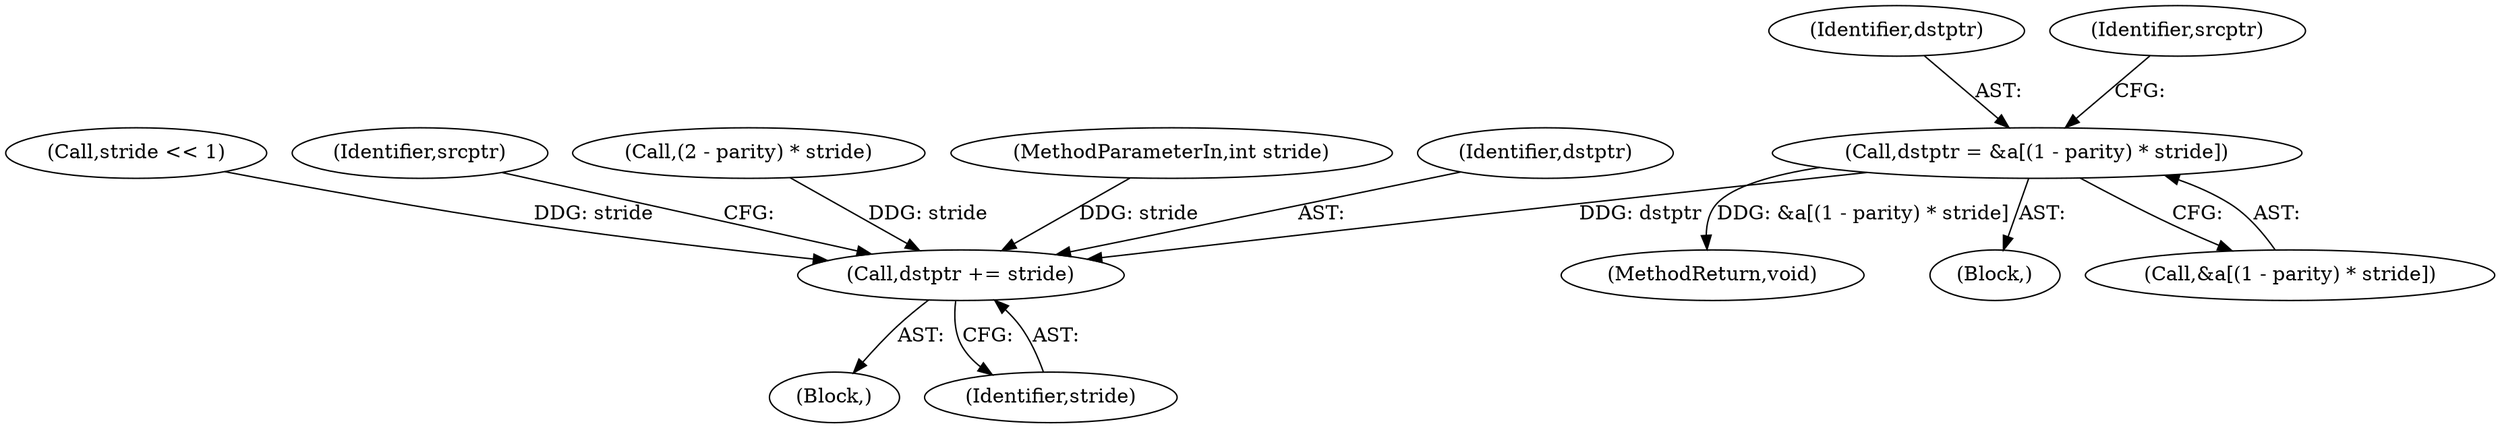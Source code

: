 digraph "0_jasper_4a59cfaf9ab3d48fca4a15c0d2674bf7138e3d1a_0@array" {
"1000196" [label="(Call,dstptr = &a[(1 - parity) * stride])"];
"1000235" [label="(Call,dstptr += stride)"];
"1000280" [label="(MethodReturn,void)"];
"1000196" [label="(Call,dstptr = &a[(1 - parity) * stride])"];
"1000147" [label="(Block,)"];
"1000240" [label="(Call,stride << 1)"];
"1000198" [label="(Call,&a[(1 - parity) * stride])"];
"1000239" [label="(Identifier,srcptr)"];
"1000211" [label="(Call,(2 - parity) * stride)"];
"1000197" [label="(Identifier,dstptr)"];
"1000109" [label="(MethodParameterIn,int stride)"];
"1000207" [label="(Identifier,srcptr)"];
"1000235" [label="(Call,dstptr += stride)"];
"1000229" [label="(Block,)"];
"1000237" [label="(Identifier,stride)"];
"1000236" [label="(Identifier,dstptr)"];
"1000196" -> "1000147"  [label="AST: "];
"1000196" -> "1000198"  [label="CFG: "];
"1000197" -> "1000196"  [label="AST: "];
"1000198" -> "1000196"  [label="AST: "];
"1000207" -> "1000196"  [label="CFG: "];
"1000196" -> "1000280"  [label="DDG: &a[(1 - parity) * stride]"];
"1000196" -> "1000235"  [label="DDG: dstptr"];
"1000235" -> "1000229"  [label="AST: "];
"1000235" -> "1000237"  [label="CFG: "];
"1000236" -> "1000235"  [label="AST: "];
"1000237" -> "1000235"  [label="AST: "];
"1000239" -> "1000235"  [label="CFG: "];
"1000211" -> "1000235"  [label="DDG: stride"];
"1000240" -> "1000235"  [label="DDG: stride"];
"1000109" -> "1000235"  [label="DDG: stride"];
}
